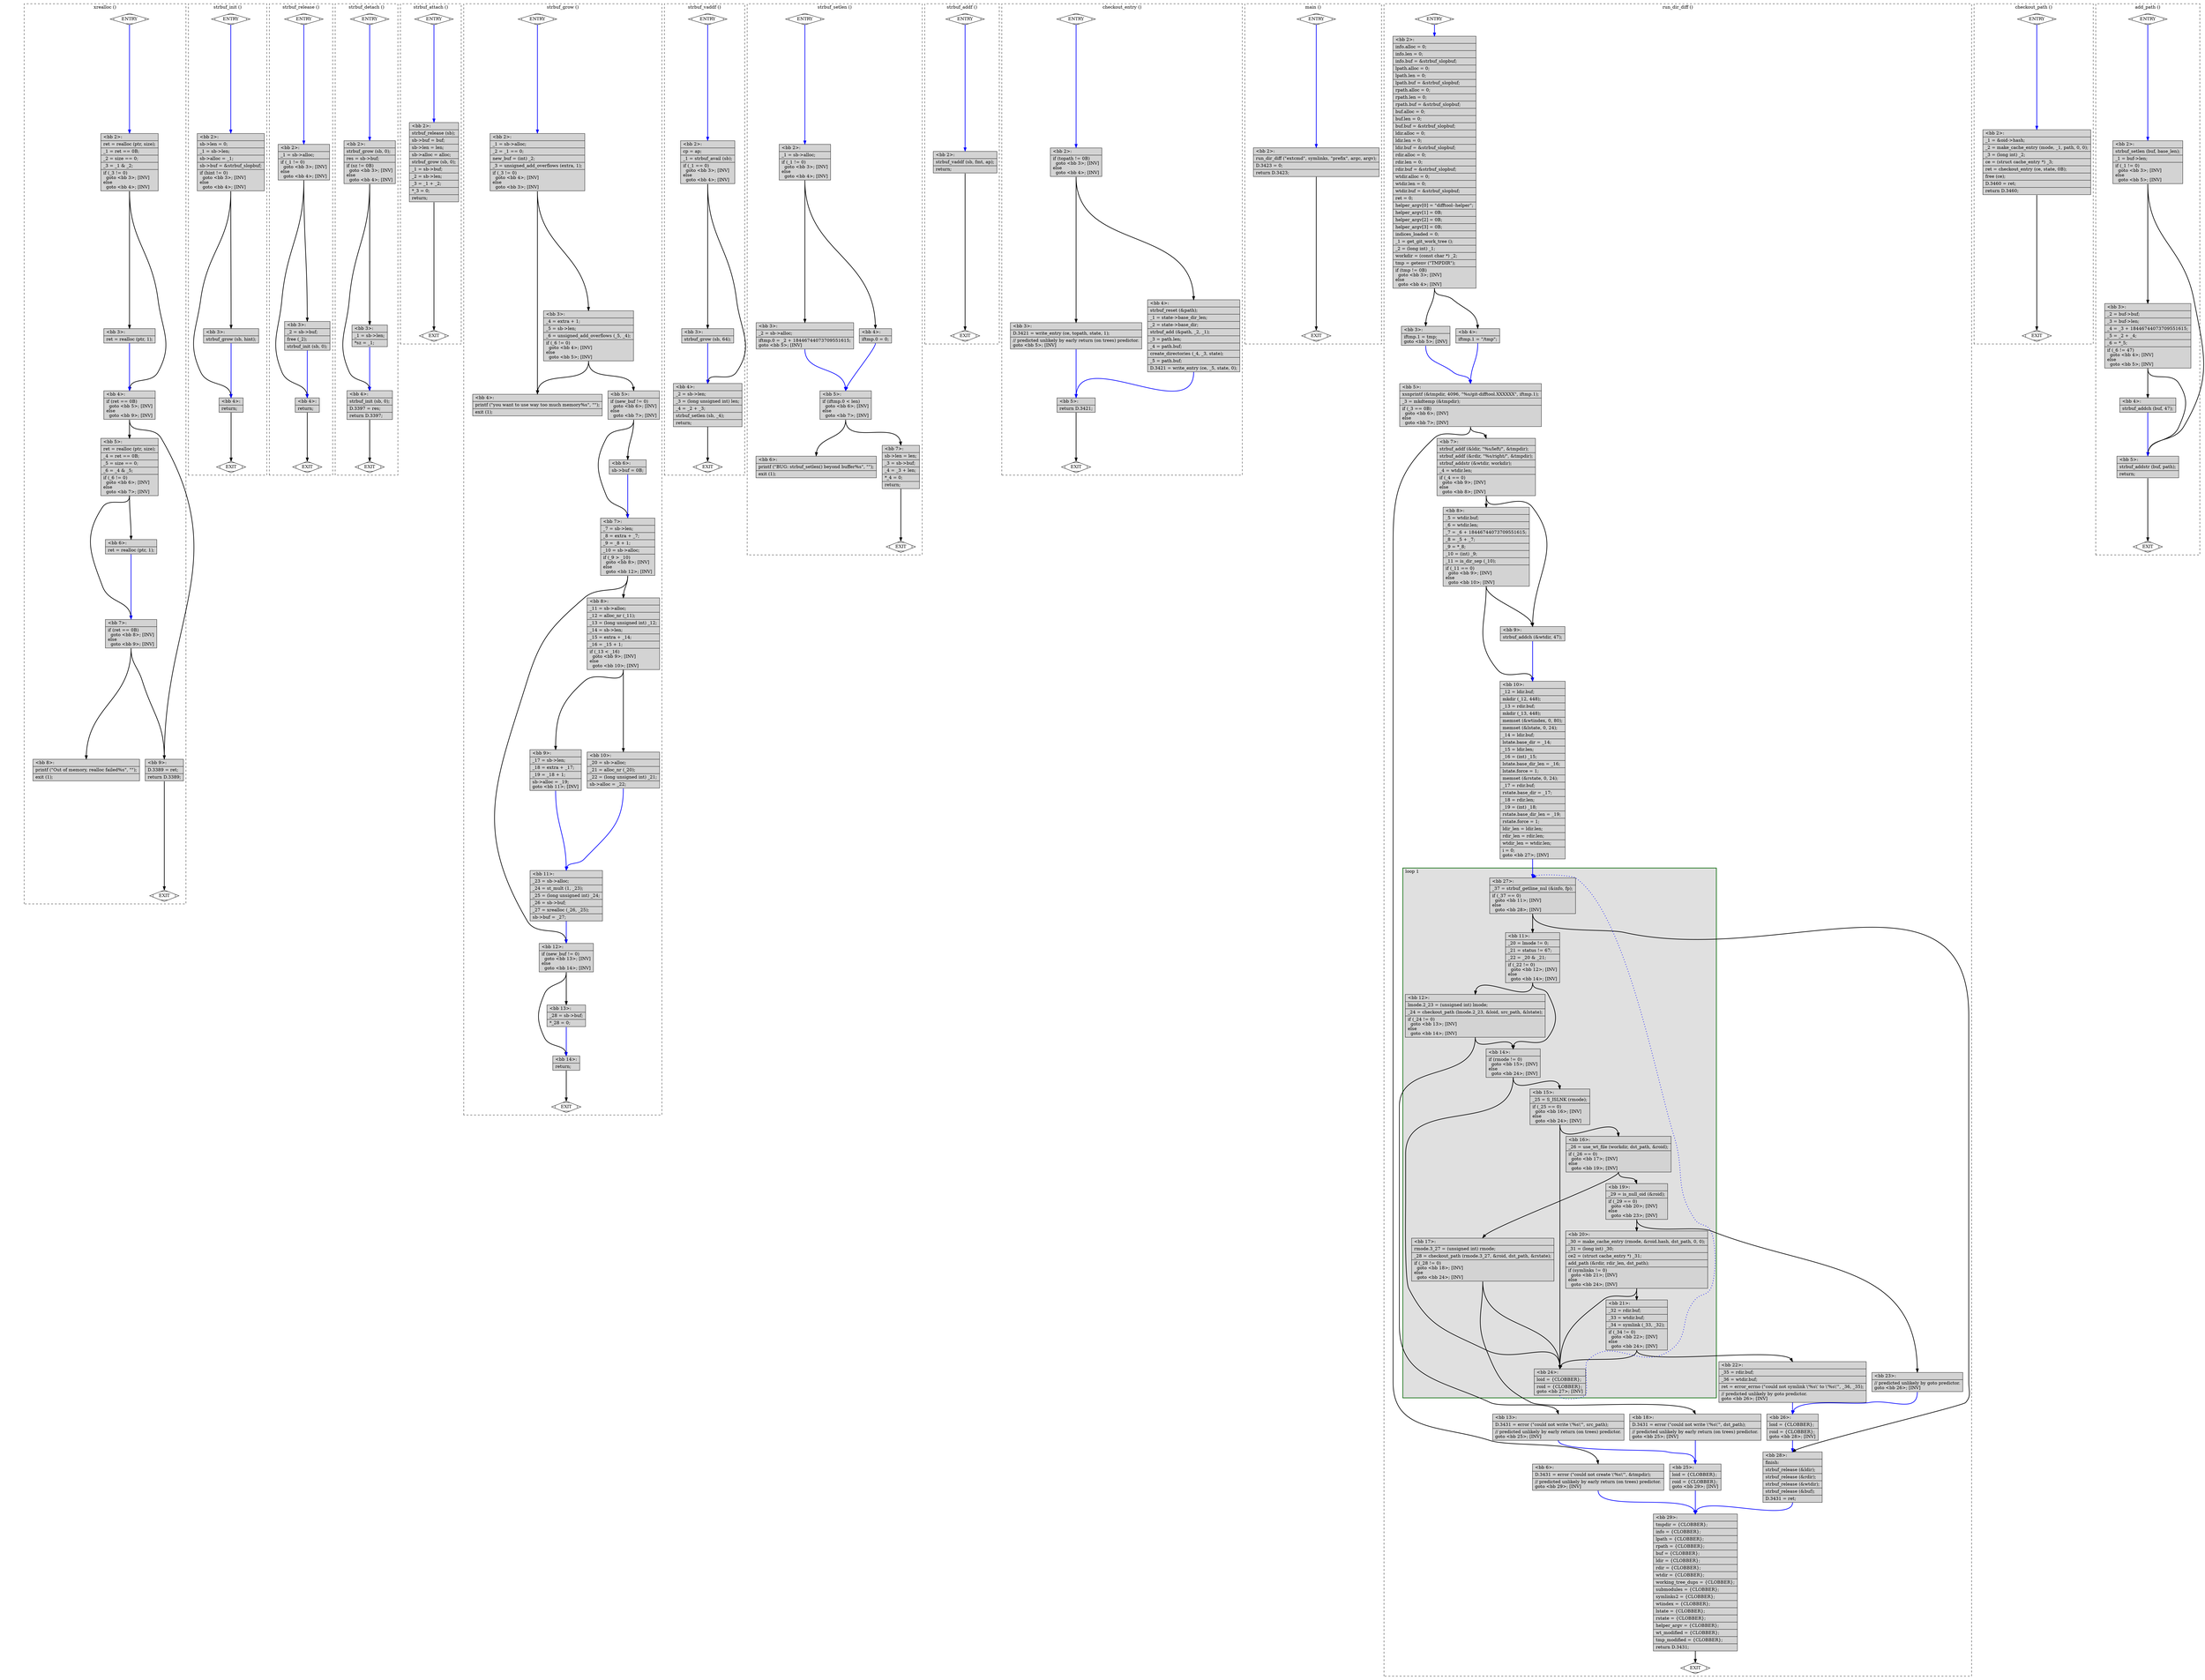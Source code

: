 digraph "test.o-git_uaf_1.c.015t.cfg" {
overlap=false;
subgraph "cluster_xrealloc" {
	style="dashed";
	color="black";
	label="xrealloc ()";
	fn_26_basic_block_0 [shape=Mdiamond,style=filled,fillcolor=white,label="ENTRY"];

	fn_26_basic_block_1 [shape=Mdiamond,style=filled,fillcolor=white,label="EXIT"];

	fn_26_basic_block_2 [shape=record,style=filled,fillcolor=lightgrey,label="{\<bb\ 2\>:\l\
|ret\ =\ realloc\ (ptr,\ size);\l\
|_1\ =\ ret\ ==\ 0B;\l\
|_2\ =\ size\ ==\ 0;\l\
|_3\ =\ _1\ &\ _2;\l\
|if\ (_3\ !=\ 0)\l\
\ \ goto\ \<bb\ 3\>;\ [INV]\l\
else\l\
\ \ goto\ \<bb\ 4\>;\ [INV]\l\
}"];

	fn_26_basic_block_3 [shape=record,style=filled,fillcolor=lightgrey,label="{\<bb\ 3\>:\l\
|ret\ =\ realloc\ (ptr,\ 1);\l\
}"];

	fn_26_basic_block_4 [shape=record,style=filled,fillcolor=lightgrey,label="{\<bb\ 4\>:\l\
|if\ (ret\ ==\ 0B)\l\
\ \ goto\ \<bb\ 5\>;\ [INV]\l\
else\l\
\ \ goto\ \<bb\ 9\>;\ [INV]\l\
}"];

	fn_26_basic_block_5 [shape=record,style=filled,fillcolor=lightgrey,label="{\<bb\ 5\>:\l\
|ret\ =\ realloc\ (ptr,\ size);\l\
|_4\ =\ ret\ ==\ 0B;\l\
|_5\ =\ size\ ==\ 0;\l\
|_6\ =\ _4\ &\ _5;\l\
|if\ (_6\ !=\ 0)\l\
\ \ goto\ \<bb\ 6\>;\ [INV]\l\
else\l\
\ \ goto\ \<bb\ 7\>;\ [INV]\l\
}"];

	fn_26_basic_block_6 [shape=record,style=filled,fillcolor=lightgrey,label="{\<bb\ 6\>:\l\
|ret\ =\ realloc\ (ptr,\ 1);\l\
}"];

	fn_26_basic_block_7 [shape=record,style=filled,fillcolor=lightgrey,label="{\<bb\ 7\>:\l\
|if\ (ret\ ==\ 0B)\l\
\ \ goto\ \<bb\ 8\>;\ [INV]\l\
else\l\
\ \ goto\ \<bb\ 9\>;\ [INV]\l\
}"];

	fn_26_basic_block_8 [shape=record,style=filled,fillcolor=lightgrey,label="{\<bb\ 8\>:\l\
|printf\ (\"Out\ of\ memory,\ realloc\ failed%s\",\ \"\");\l\
|exit\ (1);\l\
}"];

	fn_26_basic_block_9 [shape=record,style=filled,fillcolor=lightgrey,label="{\<bb\ 9\>:\l\
|D.3389\ =\ ret;\l\
|return\ D.3389;\l\
}"];

	fn_26_basic_block_0:s -> fn_26_basic_block_2:n [style="solid,bold",color=blue,weight=100,constraint=true];
	fn_26_basic_block_2:s -> fn_26_basic_block_3:n [style="solid,bold",color=black,weight=10,constraint=true];
	fn_26_basic_block_2:s -> fn_26_basic_block_4:n [style="solid,bold",color=black,weight=10,constraint=true];
	fn_26_basic_block_3:s -> fn_26_basic_block_4:n [style="solid,bold",color=blue,weight=100,constraint=true];
	fn_26_basic_block_4:s -> fn_26_basic_block_5:n [style="solid,bold",color=black,weight=10,constraint=true];
	fn_26_basic_block_4:s -> fn_26_basic_block_9:n [style="solid,bold",color=black,weight=10,constraint=true];
	fn_26_basic_block_5:s -> fn_26_basic_block_6:n [style="solid,bold",color=black,weight=10,constraint=true];
	fn_26_basic_block_5:s -> fn_26_basic_block_7:n [style="solid,bold",color=black,weight=10,constraint=true];
	fn_26_basic_block_6:s -> fn_26_basic_block_7:n [style="solid,bold",color=blue,weight=100,constraint=true];
	fn_26_basic_block_7:s -> fn_26_basic_block_8:n [style="solid,bold",color=black,weight=10,constraint=true];
	fn_26_basic_block_7:s -> fn_26_basic_block_9:n [style="solid,bold",color=black,weight=10,constraint=true];
	fn_26_basic_block_9:s -> fn_26_basic_block_1:n [style="solid,bold",color=black,weight=10,constraint=true];
	fn_26_basic_block_0:s -> fn_26_basic_block_1:n [style="invis",constraint=true];
}
subgraph "cluster_strbuf_init" {
	style="dashed";
	color="black";
	label="strbuf_init ()";
	fn_27_basic_block_0 [shape=Mdiamond,style=filled,fillcolor=white,label="ENTRY"];

	fn_27_basic_block_1 [shape=Mdiamond,style=filled,fillcolor=white,label="EXIT"];

	fn_27_basic_block_2 [shape=record,style=filled,fillcolor=lightgrey,label="{\<bb\ 2\>:\l\
|sb-\>len\ =\ 0;\l\
|_1\ =\ sb-\>len;\l\
|sb-\>alloc\ =\ _1;\l\
|sb-\>buf\ =\ &strbuf_slopbuf;\l\
|if\ (hint\ !=\ 0)\l\
\ \ goto\ \<bb\ 3\>;\ [INV]\l\
else\l\
\ \ goto\ \<bb\ 4\>;\ [INV]\l\
}"];

	fn_27_basic_block_3 [shape=record,style=filled,fillcolor=lightgrey,label="{\<bb\ 3\>:\l\
|strbuf_grow\ (sb,\ hint);\l\
}"];

	fn_27_basic_block_4 [shape=record,style=filled,fillcolor=lightgrey,label="{\<bb\ 4\>:\l\
|return;\l\
}"];

	fn_27_basic_block_0:s -> fn_27_basic_block_2:n [style="solid,bold",color=blue,weight=100,constraint=true];
	fn_27_basic_block_2:s -> fn_27_basic_block_3:n [style="solid,bold",color=black,weight=10,constraint=true];
	fn_27_basic_block_2:s -> fn_27_basic_block_4:n [style="solid,bold",color=black,weight=10,constraint=true];
	fn_27_basic_block_3:s -> fn_27_basic_block_4:n [style="solid,bold",color=blue,weight=100,constraint=true];
	fn_27_basic_block_4:s -> fn_27_basic_block_1:n [style="solid,bold",color=black,weight=10,constraint=true];
	fn_27_basic_block_0:s -> fn_27_basic_block_1:n [style="invis",constraint=true];
}
subgraph "cluster_strbuf_release" {
	style="dashed";
	color="black";
	label="strbuf_release ()";
	fn_28_basic_block_0 [shape=Mdiamond,style=filled,fillcolor=white,label="ENTRY"];

	fn_28_basic_block_1 [shape=Mdiamond,style=filled,fillcolor=white,label="EXIT"];

	fn_28_basic_block_2 [shape=record,style=filled,fillcolor=lightgrey,label="{\<bb\ 2\>:\l\
|_1\ =\ sb-\>alloc;\l\
|if\ (_1\ !=\ 0)\l\
\ \ goto\ \<bb\ 3\>;\ [INV]\l\
else\l\
\ \ goto\ \<bb\ 4\>;\ [INV]\l\
}"];

	fn_28_basic_block_3 [shape=record,style=filled,fillcolor=lightgrey,label="{\<bb\ 3\>:\l\
|_2\ =\ sb-\>buf;\l\
|free\ (_2);\l\
|strbuf_init\ (sb,\ 0);\l\
}"];

	fn_28_basic_block_4 [shape=record,style=filled,fillcolor=lightgrey,label="{\<bb\ 4\>:\l\
|return;\l\
}"];

	fn_28_basic_block_0:s -> fn_28_basic_block_2:n [style="solid,bold",color=blue,weight=100,constraint=true];
	fn_28_basic_block_2:s -> fn_28_basic_block_3:n [style="solid,bold",color=black,weight=10,constraint=true];
	fn_28_basic_block_2:s -> fn_28_basic_block_4:n [style="solid,bold",color=black,weight=10,constraint=true];
	fn_28_basic_block_3:s -> fn_28_basic_block_4:n [style="solid,bold",color=blue,weight=100,constraint=true];
	fn_28_basic_block_4:s -> fn_28_basic_block_1:n [style="solid,bold",color=black,weight=10,constraint=true];
	fn_28_basic_block_0:s -> fn_28_basic_block_1:n [style="invis",constraint=true];
}
subgraph "cluster_strbuf_detach" {
	style="dashed";
	color="black";
	label="strbuf_detach ()";
	fn_30_basic_block_0 [shape=Mdiamond,style=filled,fillcolor=white,label="ENTRY"];

	fn_30_basic_block_1 [shape=Mdiamond,style=filled,fillcolor=white,label="EXIT"];

	fn_30_basic_block_2 [shape=record,style=filled,fillcolor=lightgrey,label="{\<bb\ 2\>:\l\
|strbuf_grow\ (sb,\ 0);\l\
|res\ =\ sb-\>buf;\l\
|if\ (sz\ !=\ 0B)\l\
\ \ goto\ \<bb\ 3\>;\ [INV]\l\
else\l\
\ \ goto\ \<bb\ 4\>;\ [INV]\l\
}"];

	fn_30_basic_block_3 [shape=record,style=filled,fillcolor=lightgrey,label="{\<bb\ 3\>:\l\
|_1\ =\ sb-\>len;\l\
|*sz\ =\ _1;\l\
}"];

	fn_30_basic_block_4 [shape=record,style=filled,fillcolor=lightgrey,label="{\<bb\ 4\>:\l\
|strbuf_init\ (sb,\ 0);\l\
|D.3397\ =\ res;\l\
|return\ D.3397;\l\
}"];

	fn_30_basic_block_0:s -> fn_30_basic_block_2:n [style="solid,bold",color=blue,weight=100,constraint=true];
	fn_30_basic_block_2:s -> fn_30_basic_block_3:n [style="solid,bold",color=black,weight=10,constraint=true];
	fn_30_basic_block_2:s -> fn_30_basic_block_4:n [style="solid,bold",color=black,weight=10,constraint=true];
	fn_30_basic_block_3:s -> fn_30_basic_block_4:n [style="solid,bold",color=blue,weight=100,constraint=true];
	fn_30_basic_block_4:s -> fn_30_basic_block_1:n [style="solid,bold",color=black,weight=10,constraint=true];
	fn_30_basic_block_0:s -> fn_30_basic_block_1:n [style="invis",constraint=true];
}
subgraph "cluster_strbuf_attach" {
	style="dashed";
	color="black";
	label="strbuf_attach ()";
	fn_31_basic_block_0 [shape=Mdiamond,style=filled,fillcolor=white,label="ENTRY"];

	fn_31_basic_block_1 [shape=Mdiamond,style=filled,fillcolor=white,label="EXIT"];

	fn_31_basic_block_2 [shape=record,style=filled,fillcolor=lightgrey,label="{\<bb\ 2\>:\l\
|strbuf_release\ (sb);\l\
|sb-\>buf\ =\ buf;\l\
|sb-\>len\ =\ len;\l\
|sb-\>alloc\ =\ alloc;\l\
|strbuf_grow\ (sb,\ 0);\l\
|_1\ =\ sb-\>buf;\l\
|_2\ =\ sb-\>len;\l\
|_3\ =\ _1\ +\ _2;\l\
|*_3\ =\ 0;\l\
|return;\l\
}"];

	fn_31_basic_block_0:s -> fn_31_basic_block_2:n [style="solid,bold",color=blue,weight=100,constraint=true];
	fn_31_basic_block_2:s -> fn_31_basic_block_1:n [style="solid,bold",color=black,weight=10,constraint=true];
	fn_31_basic_block_0:s -> fn_31_basic_block_1:n [style="invis",constraint=true];
}
subgraph "cluster_strbuf_grow" {
	style="dashed";
	color="black";
	label="strbuf_grow ()";
	fn_32_basic_block_0 [shape=Mdiamond,style=filled,fillcolor=white,label="ENTRY"];

	fn_32_basic_block_1 [shape=Mdiamond,style=filled,fillcolor=white,label="EXIT"];

	fn_32_basic_block_2 [shape=record,style=filled,fillcolor=lightgrey,label="{\<bb\ 2\>:\l\
|_1\ =\ sb-\>alloc;\l\
|_2\ =\ _1\ ==\ 0;\l\
|new_buf\ =\ (int)\ _2;\l\
|_3\ =\ unsigned_add_overflows\ (extra,\ 1);\l\
|if\ (_3\ !=\ 0)\l\
\ \ goto\ \<bb\ 4\>;\ [INV]\l\
else\l\
\ \ goto\ \<bb\ 3\>;\ [INV]\l\
}"];

	fn_32_basic_block_3 [shape=record,style=filled,fillcolor=lightgrey,label="{\<bb\ 3\>:\l\
|_4\ =\ extra\ +\ 1;\l\
|_5\ =\ sb-\>len;\l\
|_6\ =\ unsigned_add_overflows\ (_5,\ _4);\l\
|if\ (_6\ !=\ 0)\l\
\ \ goto\ \<bb\ 4\>;\ [INV]\l\
else\l\
\ \ goto\ \<bb\ 5\>;\ [INV]\l\
}"];

	fn_32_basic_block_4 [shape=record,style=filled,fillcolor=lightgrey,label="{\<bb\ 4\>:\l\
|printf\ (\"you\ want\ to\ use\ way\ too\ much\ memory%s\",\ \"\");\l\
|exit\ (1);\l\
}"];

	fn_32_basic_block_5 [shape=record,style=filled,fillcolor=lightgrey,label="{\<bb\ 5\>:\l\
|if\ (new_buf\ !=\ 0)\l\
\ \ goto\ \<bb\ 6\>;\ [INV]\l\
else\l\
\ \ goto\ \<bb\ 7\>;\ [INV]\l\
}"];

	fn_32_basic_block_6 [shape=record,style=filled,fillcolor=lightgrey,label="{\<bb\ 6\>:\l\
|sb-\>buf\ =\ 0B;\l\
}"];

	fn_32_basic_block_7 [shape=record,style=filled,fillcolor=lightgrey,label="{\<bb\ 7\>:\l\
|_7\ =\ sb-\>len;\l\
|_8\ =\ extra\ +\ _7;\l\
|_9\ =\ _8\ +\ 1;\l\
|_10\ =\ sb-\>alloc;\l\
|if\ (_9\ \>\ _10)\l\
\ \ goto\ \<bb\ 8\>;\ [INV]\l\
else\l\
\ \ goto\ \<bb\ 12\>;\ [INV]\l\
}"];

	fn_32_basic_block_8 [shape=record,style=filled,fillcolor=lightgrey,label="{\<bb\ 8\>:\l\
|_11\ =\ sb-\>alloc;\l\
|_12\ =\ alloc_nr\ (_11);\l\
|_13\ =\ (long\ unsigned\ int)\ _12;\l\
|_14\ =\ sb-\>len;\l\
|_15\ =\ extra\ +\ _14;\l\
|_16\ =\ _15\ +\ 1;\l\
|if\ (_13\ \<\ _16)\l\
\ \ goto\ \<bb\ 9\>;\ [INV]\l\
else\l\
\ \ goto\ \<bb\ 10\>;\ [INV]\l\
}"];

	fn_32_basic_block_9 [shape=record,style=filled,fillcolor=lightgrey,label="{\<bb\ 9\>:\l\
|_17\ =\ sb-\>len;\l\
|_18\ =\ extra\ +\ _17;\l\
|_19\ =\ _18\ +\ 1;\l\
|sb-\>alloc\ =\ _19;\l\
goto\ \<bb\ 11\>;\ [INV]\l\
}"];

	fn_32_basic_block_10 [shape=record,style=filled,fillcolor=lightgrey,label="{\<bb\ 10\>:\l\
|_20\ =\ sb-\>alloc;\l\
|_21\ =\ alloc_nr\ (_20);\l\
|_22\ =\ (long\ unsigned\ int)\ _21;\l\
|sb-\>alloc\ =\ _22;\l\
}"];

	fn_32_basic_block_11 [shape=record,style=filled,fillcolor=lightgrey,label="{\<bb\ 11\>:\l\
|_23\ =\ sb-\>alloc;\l\
|_24\ =\ st_mult\ (1,\ _23);\l\
|_25\ =\ (long\ unsigned\ int)\ _24;\l\
|_26\ =\ sb-\>buf;\l\
|_27\ =\ xrealloc\ (_26,\ _25);\l\
|sb-\>buf\ =\ _27;\l\
}"];

	fn_32_basic_block_12 [shape=record,style=filled,fillcolor=lightgrey,label="{\<bb\ 12\>:\l\
|if\ (new_buf\ !=\ 0)\l\
\ \ goto\ \<bb\ 13\>;\ [INV]\l\
else\l\
\ \ goto\ \<bb\ 14\>;\ [INV]\l\
}"];

	fn_32_basic_block_13 [shape=record,style=filled,fillcolor=lightgrey,label="{\<bb\ 13\>:\l\
|_28\ =\ sb-\>buf;\l\
|*_28\ =\ 0;\l\
}"];

	fn_32_basic_block_14 [shape=record,style=filled,fillcolor=lightgrey,label="{\<bb\ 14\>:\l\
|return;\l\
}"];

	fn_32_basic_block_0:s -> fn_32_basic_block_2:n [style="solid,bold",color=blue,weight=100,constraint=true];
	fn_32_basic_block_2:s -> fn_32_basic_block_4:n [style="solid,bold",color=black,weight=10,constraint=true];
	fn_32_basic_block_2:s -> fn_32_basic_block_3:n [style="solid,bold",color=black,weight=10,constraint=true];
	fn_32_basic_block_3:s -> fn_32_basic_block_4:n [style="solid,bold",color=black,weight=10,constraint=true];
	fn_32_basic_block_3:s -> fn_32_basic_block_5:n [style="solid,bold",color=black,weight=10,constraint=true];
	fn_32_basic_block_5:s -> fn_32_basic_block_6:n [style="solid,bold",color=black,weight=10,constraint=true];
	fn_32_basic_block_5:s -> fn_32_basic_block_7:n [style="solid,bold",color=black,weight=10,constraint=true];
	fn_32_basic_block_6:s -> fn_32_basic_block_7:n [style="solid,bold",color=blue,weight=100,constraint=true];
	fn_32_basic_block_7:s -> fn_32_basic_block_8:n [style="solid,bold",color=black,weight=10,constraint=true];
	fn_32_basic_block_7:s -> fn_32_basic_block_12:n [style="solid,bold",color=black,weight=10,constraint=true];
	fn_32_basic_block_8:s -> fn_32_basic_block_9:n [style="solid,bold",color=black,weight=10,constraint=true];
	fn_32_basic_block_8:s -> fn_32_basic_block_10:n [style="solid,bold",color=black,weight=10,constraint=true];
	fn_32_basic_block_9:s -> fn_32_basic_block_11:n [style="solid,bold",color=blue,weight=100,constraint=true];
	fn_32_basic_block_10:s -> fn_32_basic_block_11:n [style="solid,bold",color=blue,weight=100,constraint=true];
	fn_32_basic_block_11:s -> fn_32_basic_block_12:n [style="solid,bold",color=blue,weight=100,constraint=true];
	fn_32_basic_block_12:s -> fn_32_basic_block_13:n [style="solid,bold",color=black,weight=10,constraint=true];
	fn_32_basic_block_12:s -> fn_32_basic_block_14:n [style="solid,bold",color=black,weight=10,constraint=true];
	fn_32_basic_block_13:s -> fn_32_basic_block_14:n [style="solid,bold",color=blue,weight=100,constraint=true];
	fn_32_basic_block_14:s -> fn_32_basic_block_1:n [style="solid,bold",color=black,weight=10,constraint=true];
	fn_32_basic_block_0:s -> fn_32_basic_block_1:n [style="invis",constraint=true];
}
subgraph "cluster_strbuf_vaddf" {
	style="dashed";
	color="black";
	label="strbuf_vaddf ()";
	fn_33_basic_block_0 [shape=Mdiamond,style=filled,fillcolor=white,label="ENTRY"];

	fn_33_basic_block_1 [shape=Mdiamond,style=filled,fillcolor=white,label="EXIT"];

	fn_33_basic_block_2 [shape=record,style=filled,fillcolor=lightgrey,label="{\<bb\ 2\>:\l\
|cp\ =\ ap;\l\
|_1\ =\ strbuf_avail\ (sb);\l\
|if\ (_1\ ==\ 0)\l\
\ \ goto\ \<bb\ 3\>;\ [INV]\l\
else\l\
\ \ goto\ \<bb\ 4\>;\ [INV]\l\
}"];

	fn_33_basic_block_3 [shape=record,style=filled,fillcolor=lightgrey,label="{\<bb\ 3\>:\l\
|strbuf_grow\ (sb,\ 64);\l\
}"];

	fn_33_basic_block_4 [shape=record,style=filled,fillcolor=lightgrey,label="{\<bb\ 4\>:\l\
|_2\ =\ sb-\>len;\l\
|_3\ =\ (long\ unsigned\ int)\ len;\l\
|_4\ =\ _2\ +\ _3;\l\
|strbuf_setlen\ (sb,\ _4);\l\
|return;\l\
}"];

	fn_33_basic_block_0:s -> fn_33_basic_block_2:n [style="solid,bold",color=blue,weight=100,constraint=true];
	fn_33_basic_block_2:s -> fn_33_basic_block_3:n [style="solid,bold",color=black,weight=10,constraint=true];
	fn_33_basic_block_2:s -> fn_33_basic_block_4:n [style="solid,bold",color=black,weight=10,constraint=true];
	fn_33_basic_block_3:s -> fn_33_basic_block_4:n [style="solid,bold",color=blue,weight=100,constraint=true];
	fn_33_basic_block_4:s -> fn_33_basic_block_1:n [style="solid,bold",color=black,weight=10,constraint=true];
	fn_33_basic_block_0:s -> fn_33_basic_block_1:n [style="invis",constraint=true];
}
subgraph "cluster_strbuf_setlen" {
	style="dashed";
	color="black";
	label="strbuf_setlen ()";
	fn_29_basic_block_0 [shape=Mdiamond,style=filled,fillcolor=white,label="ENTRY"];

	fn_29_basic_block_1 [shape=Mdiamond,style=filled,fillcolor=white,label="EXIT"];

	fn_29_basic_block_2 [shape=record,style=filled,fillcolor=lightgrey,label="{\<bb\ 2\>:\l\
|_1\ =\ sb-\>alloc;\l\
|if\ (_1\ !=\ 0)\l\
\ \ goto\ \<bb\ 3\>;\ [INV]\l\
else\l\
\ \ goto\ \<bb\ 4\>;\ [INV]\l\
}"];

	fn_29_basic_block_3 [shape=record,style=filled,fillcolor=lightgrey,label="{\<bb\ 3\>:\l\
|_2\ =\ sb-\>alloc;\l\
|iftmp.0\ =\ _2\ +\ 18446744073709551615;\l\
goto\ \<bb\ 5\>;\ [INV]\l\
}"];

	fn_29_basic_block_4 [shape=record,style=filled,fillcolor=lightgrey,label="{\<bb\ 4\>:\l\
|iftmp.0\ =\ 0;\l\
}"];

	fn_29_basic_block_5 [shape=record,style=filled,fillcolor=lightgrey,label="{\<bb\ 5\>:\l\
|if\ (iftmp.0\ \<\ len)\l\
\ \ goto\ \<bb\ 6\>;\ [INV]\l\
else\l\
\ \ goto\ \<bb\ 7\>;\ [INV]\l\
}"];

	fn_29_basic_block_6 [shape=record,style=filled,fillcolor=lightgrey,label="{\<bb\ 6\>:\l\
|printf\ (\"BUG:\ strbuf_setlen()\ beyond\ buffer%s\",\ \"\");\l\
|exit\ (1);\l\
}"];

	fn_29_basic_block_7 [shape=record,style=filled,fillcolor=lightgrey,label="{\<bb\ 7\>:\l\
|sb-\>len\ =\ len;\l\
|_3\ =\ sb-\>buf;\l\
|_4\ =\ _3\ +\ len;\l\
|*_4\ =\ 0;\l\
|return;\l\
}"];

	fn_29_basic_block_0:s -> fn_29_basic_block_2:n [style="solid,bold",color=blue,weight=100,constraint=true];
	fn_29_basic_block_2:s -> fn_29_basic_block_3:n [style="solid,bold",color=black,weight=10,constraint=true];
	fn_29_basic_block_2:s -> fn_29_basic_block_4:n [style="solid,bold",color=black,weight=10,constraint=true];
	fn_29_basic_block_3:s -> fn_29_basic_block_5:n [style="solid,bold",color=blue,weight=100,constraint=true];
	fn_29_basic_block_4:s -> fn_29_basic_block_5:n [style="solid,bold",color=blue,weight=100,constraint=true];
	fn_29_basic_block_5:s -> fn_29_basic_block_6:n [style="solid,bold",color=black,weight=10,constraint=true];
	fn_29_basic_block_5:s -> fn_29_basic_block_7:n [style="solid,bold",color=black,weight=10,constraint=true];
	fn_29_basic_block_7:s -> fn_29_basic_block_1:n [style="solid,bold",color=black,weight=10,constraint=true];
	fn_29_basic_block_0:s -> fn_29_basic_block_1:n [style="invis",constraint=true];
}
subgraph "cluster_strbuf_addf" {
	style="dashed";
	color="black";
	label="strbuf_addf ()";
	fn_34_basic_block_0 [shape=Mdiamond,style=filled,fillcolor=white,label="ENTRY"];

	fn_34_basic_block_1 [shape=Mdiamond,style=filled,fillcolor=white,label="EXIT"];

	fn_34_basic_block_2 [shape=record,style=filled,fillcolor=lightgrey,label="{\<bb\ 2\>:\l\
|strbuf_vaddf\ (sb,\ fmt,\ ap);\l\
|return;\l\
}"];

	fn_34_basic_block_0:s -> fn_34_basic_block_2:n [style="solid,bold",color=blue,weight=100,constraint=true];
	fn_34_basic_block_2:s -> fn_34_basic_block_1:n [style="solid,bold",color=black,weight=10,constraint=true];
	fn_34_basic_block_0:s -> fn_34_basic_block_1:n [style="invis",constraint=true];
}
subgraph "cluster_checkout_entry" {
	style="dashed";
	color="black";
	label="checkout_entry ()";
	fn_36_basic_block_0 [shape=Mdiamond,style=filled,fillcolor=white,label="ENTRY"];

	fn_36_basic_block_1 [shape=Mdiamond,style=filled,fillcolor=white,label="EXIT"];

	fn_36_basic_block_2 [shape=record,style=filled,fillcolor=lightgrey,label="{\<bb\ 2\>:\l\
|if\ (topath\ !=\ 0B)\l\
\ \ goto\ \<bb\ 3\>;\ [INV]\l\
else\l\
\ \ goto\ \<bb\ 4\>;\ [INV]\l\
}"];

	fn_36_basic_block_3 [shape=record,style=filled,fillcolor=lightgrey,label="{\<bb\ 3\>:\l\
|D.3421\ =\ write_entry\ (ce,\ topath,\ state,\ 1);\l\
|//\ predicted\ unlikely\ by\ early\ return\ (on\ trees)\ predictor.\l\
goto\ \<bb\ 5\>;\ [INV]\l\
}"];

	fn_36_basic_block_4 [shape=record,style=filled,fillcolor=lightgrey,label="{\<bb\ 4\>:\l\
|strbuf_reset\ (&path);\l\
|_1\ =\ state-\>base_dir_len;\l\
|_2\ =\ state-\>base_dir;\l\
|strbuf_add\ (&path,\ _2,\ _1);\l\
|_3\ =\ path.len;\l\
|_4\ =\ path.buf;\l\
|create_directories\ (_4,\ _3,\ state);\l\
|_5\ =\ path.buf;\l\
|D.3421\ =\ write_entry\ (ce,\ _5,\ state,\ 0);\l\
}"];

	fn_36_basic_block_5 [shape=record,style=filled,fillcolor=lightgrey,label="{\<bb\ 5\>:\l\
|return\ D.3421;\l\
}"];

	fn_36_basic_block_0:s -> fn_36_basic_block_2:n [style="solid,bold",color=blue,weight=100,constraint=true];
	fn_36_basic_block_2:s -> fn_36_basic_block_3:n [style="solid,bold",color=black,weight=10,constraint=true];
	fn_36_basic_block_2:s -> fn_36_basic_block_4:n [style="solid,bold",color=black,weight=10,constraint=true];
	fn_36_basic_block_3:s -> fn_36_basic_block_5:n [style="solid,bold",color=blue,weight=100,constraint=true];
	fn_36_basic_block_4:s -> fn_36_basic_block_5:n [style="solid,bold",color=blue,weight=100,constraint=true];
	fn_36_basic_block_5:s -> fn_36_basic_block_1:n [style="solid,bold",color=black,weight=10,constraint=true];
	fn_36_basic_block_0:s -> fn_36_basic_block_1:n [style="invis",constraint=true];
}
subgraph "cluster_main" {
	style="dashed";
	color="black";
	label="main ()";
	fn_39_basic_block_0 [shape=Mdiamond,style=filled,fillcolor=white,label="ENTRY"];

	fn_39_basic_block_1 [shape=Mdiamond,style=filled,fillcolor=white,label="EXIT"];

	fn_39_basic_block_2 [shape=record,style=filled,fillcolor=lightgrey,label="{\<bb\ 2\>:\l\
|run_dir_diff\ (\"extcmd\",\ symlinks,\ \"prefix\",\ argc,\ argv);\l\
|D.3423\ =\ 0;\l\
|return\ D.3423;\l\
}"];

	fn_39_basic_block_0:s -> fn_39_basic_block_2:n [style="solid,bold",color=blue,weight=100,constraint=true];
	fn_39_basic_block_2:s -> fn_39_basic_block_1:n [style="solid,bold",color=black,weight=10,constraint=true];
	fn_39_basic_block_0:s -> fn_39_basic_block_1:n [style="invis",constraint=true];
}
subgraph "cluster_run_dir_diff" {
	style="dashed";
	color="black";
	label="run_dir_diff ()";
	subgraph cluster_38_1 {
	style="filled";
	color="darkgreen";
	fillcolor="grey88";
	label="loop 1";
	labeljust=l;
	penwidth=2;
	fn_38_basic_block_27 [shape=record,style=filled,fillcolor=lightgrey,label="{\<bb\ 27\>:\l\
|_37\ =\ strbuf_getline_nul\ (&info,\ fp);\l\
|if\ (_37\ ==\ 0)\l\
\ \ goto\ \<bb\ 11\>;\ [INV]\l\
else\l\
\ \ goto\ \<bb\ 28\>;\ [INV]\l\
}"];

	fn_38_basic_block_11 [shape=record,style=filled,fillcolor=lightgrey,label="{\<bb\ 11\>:\l\
|_20\ =\ lmode\ !=\ 0;\l\
|_21\ =\ status\ !=\ 67;\l\
|_22\ =\ _20\ &\ _21;\l\
|if\ (_22\ !=\ 0)\l\
\ \ goto\ \<bb\ 12\>;\ [INV]\l\
else\l\
\ \ goto\ \<bb\ 14\>;\ [INV]\l\
}"];

	fn_38_basic_block_12 [shape=record,style=filled,fillcolor=lightgrey,label="{\<bb\ 12\>:\l\
|lmode.2_23\ =\ (unsigned\ int)\ lmode;\l\
|_24\ =\ checkout_path\ (lmode.2_23,\ &loid,\ src_path,\ &lstate);\l\
|if\ (_24\ !=\ 0)\l\
\ \ goto\ \<bb\ 13\>;\ [INV]\l\
else\l\
\ \ goto\ \<bb\ 14\>;\ [INV]\l\
}"];

	fn_38_basic_block_14 [shape=record,style=filled,fillcolor=lightgrey,label="{\<bb\ 14\>:\l\
|if\ (rmode\ !=\ 0)\l\
\ \ goto\ \<bb\ 15\>;\ [INV]\l\
else\l\
\ \ goto\ \<bb\ 24\>;\ [INV]\l\
}"];

	fn_38_basic_block_15 [shape=record,style=filled,fillcolor=lightgrey,label="{\<bb\ 15\>:\l\
|_25\ =\ S_ISLNK\ (rmode);\l\
|if\ (_25\ ==\ 0)\l\
\ \ goto\ \<bb\ 16\>;\ [INV]\l\
else\l\
\ \ goto\ \<bb\ 24\>;\ [INV]\l\
}"];

	fn_38_basic_block_24 [shape=record,style=filled,fillcolor=lightgrey,label="{\<bb\ 24\>:\l\
|loid\ =\ \{CLOBBER\};\l\
|roid\ =\ \{CLOBBER\};\l\
goto\ \<bb\ 27\>;\ [INV]\l\
}"];

	fn_38_basic_block_16 [shape=record,style=filled,fillcolor=lightgrey,label="{\<bb\ 16\>:\l\
|_26\ =\ use_wt_file\ (workdir,\ dst_path,\ &roid);\l\
|if\ (_26\ ==\ 0)\l\
\ \ goto\ \<bb\ 17\>;\ [INV]\l\
else\l\
\ \ goto\ \<bb\ 19\>;\ [INV]\l\
}"];

	fn_38_basic_block_17 [shape=record,style=filled,fillcolor=lightgrey,label="{\<bb\ 17\>:\l\
|rmode.3_27\ =\ (unsigned\ int)\ rmode;\l\
|_28\ =\ checkout_path\ (rmode.3_27,\ &roid,\ dst_path,\ &rstate);\l\
|if\ (_28\ !=\ 0)\l\
\ \ goto\ \<bb\ 18\>;\ [INV]\l\
else\l\
\ \ goto\ \<bb\ 24\>;\ [INV]\l\
}"];

	fn_38_basic_block_19 [shape=record,style=filled,fillcolor=lightgrey,label="{\<bb\ 19\>:\l\
|_29\ =\ is_null_oid\ (&roid);\l\
|if\ (_29\ ==\ 0)\l\
\ \ goto\ \<bb\ 20\>;\ [INV]\l\
else\l\
\ \ goto\ \<bb\ 23\>;\ [INV]\l\
}"];

	fn_38_basic_block_20 [shape=record,style=filled,fillcolor=lightgrey,label="{\<bb\ 20\>:\l\
|_30\ =\ make_cache_entry\ (rmode,\ &roid.hash,\ dst_path,\ 0,\ 0);\l\
|_31\ =\ (long\ int)\ _30;\l\
|ce2\ =\ (struct\ cache_entry\ *)\ _31;\l\
|add_path\ (&rdir,\ rdir_len,\ dst_path);\l\
|if\ (symlinks\ !=\ 0)\l\
\ \ goto\ \<bb\ 21\>;\ [INV]\l\
else\l\
\ \ goto\ \<bb\ 24\>;\ [INV]\l\
}"];

	fn_38_basic_block_21 [shape=record,style=filled,fillcolor=lightgrey,label="{\<bb\ 21\>:\l\
|_32\ =\ rdir.buf;\l\
|_33\ =\ wtdir.buf;\l\
|_34\ =\ symlink\ (_33,\ _32);\l\
|if\ (_34\ !=\ 0)\l\
\ \ goto\ \<bb\ 22\>;\ [INV]\l\
else\l\
\ \ goto\ \<bb\ 24\>;\ [INV]\l\
}"];

	}
	fn_38_basic_block_0 [shape=Mdiamond,style=filled,fillcolor=white,label="ENTRY"];

	fn_38_basic_block_1 [shape=Mdiamond,style=filled,fillcolor=white,label="EXIT"];

	fn_38_basic_block_2 [shape=record,style=filled,fillcolor=lightgrey,label="{\<bb\ 2\>:\l\
|info.alloc\ =\ 0;\l\
|info.len\ =\ 0;\l\
|info.buf\ =\ &strbuf_slopbuf;\l\
|lpath.alloc\ =\ 0;\l\
|lpath.len\ =\ 0;\l\
|lpath.buf\ =\ &strbuf_slopbuf;\l\
|rpath.alloc\ =\ 0;\l\
|rpath.len\ =\ 0;\l\
|rpath.buf\ =\ &strbuf_slopbuf;\l\
|buf.alloc\ =\ 0;\l\
|buf.len\ =\ 0;\l\
|buf.buf\ =\ &strbuf_slopbuf;\l\
|ldir.alloc\ =\ 0;\l\
|ldir.len\ =\ 0;\l\
|ldir.buf\ =\ &strbuf_slopbuf;\l\
|rdir.alloc\ =\ 0;\l\
|rdir.len\ =\ 0;\l\
|rdir.buf\ =\ &strbuf_slopbuf;\l\
|wtdir.alloc\ =\ 0;\l\
|wtdir.len\ =\ 0;\l\
|wtdir.buf\ =\ &strbuf_slopbuf;\l\
|ret\ =\ 0;\l\
|helper_argv[0]\ =\ \"difftool--helper\";\l\
|helper_argv[1]\ =\ 0B;\l\
|helper_argv[2]\ =\ 0B;\l\
|helper_argv[3]\ =\ 0B;\l\
|indices_loaded\ =\ 0;\l\
|_1\ =\ get_git_work_tree\ ();\l\
|_2\ =\ (long\ int)\ _1;\l\
|workdir\ =\ (const\ char\ *)\ _2;\l\
|tmp\ =\ getenv\ (\"TMPDIR\");\l\
|if\ (tmp\ !=\ 0B)\l\
\ \ goto\ \<bb\ 3\>;\ [INV]\l\
else\l\
\ \ goto\ \<bb\ 4\>;\ [INV]\l\
}"];

	fn_38_basic_block_3 [shape=record,style=filled,fillcolor=lightgrey,label="{\<bb\ 3\>:\l\
|iftmp.1\ =\ tmp;\l\
goto\ \<bb\ 5\>;\ [INV]\l\
}"];

	fn_38_basic_block_4 [shape=record,style=filled,fillcolor=lightgrey,label="{\<bb\ 4\>:\l\
|iftmp.1\ =\ \"/tmp\";\l\
}"];

	fn_38_basic_block_5 [shape=record,style=filled,fillcolor=lightgrey,label="{\<bb\ 5\>:\l\
|xsnprintf\ (&tmpdir,\ 4096,\ \"%s/git-difftool.XXXXXX\",\ iftmp.1);\l\
|_3\ =\ mkdtemp\ (&tmpdir);\l\
|if\ (_3\ ==\ 0B)\l\
\ \ goto\ \<bb\ 6\>;\ [INV]\l\
else\l\
\ \ goto\ \<bb\ 7\>;\ [INV]\l\
}"];

	fn_38_basic_block_6 [shape=record,style=filled,fillcolor=lightgrey,label="{\<bb\ 6\>:\l\
|D.3431\ =\ error\ (\"could\ not\ create\ \\'%s\\'\",\ &tmpdir);\l\
|//\ predicted\ unlikely\ by\ early\ return\ (on\ trees)\ predictor.\l\
goto\ \<bb\ 29\>;\ [INV]\l\
}"];

	fn_38_basic_block_7 [shape=record,style=filled,fillcolor=lightgrey,label="{\<bb\ 7\>:\l\
|strbuf_addf\ (&ldir,\ \"%s/left/\",\ &tmpdir);\l\
|strbuf_addf\ (&rdir,\ \"%s/right/\",\ &tmpdir);\l\
|strbuf_addstr\ (&wtdir,\ workdir);\l\
|_4\ =\ wtdir.len;\l\
|if\ (_4\ ==\ 0)\l\
\ \ goto\ \<bb\ 9\>;\ [INV]\l\
else\l\
\ \ goto\ \<bb\ 8\>;\ [INV]\l\
}"];

	fn_38_basic_block_8 [shape=record,style=filled,fillcolor=lightgrey,label="{\<bb\ 8\>:\l\
|_5\ =\ wtdir.buf;\l\
|_6\ =\ wtdir.len;\l\
|_7\ =\ _6\ +\ 18446744073709551615;\l\
|_8\ =\ _5\ +\ _7;\l\
|_9\ =\ *_8;\l\
|_10\ =\ (int)\ _9;\l\
|_11\ =\ is_dir_sep\ (_10);\l\
|if\ (_11\ ==\ 0)\l\
\ \ goto\ \<bb\ 9\>;\ [INV]\l\
else\l\
\ \ goto\ \<bb\ 10\>;\ [INV]\l\
}"];

	fn_38_basic_block_9 [shape=record,style=filled,fillcolor=lightgrey,label="{\<bb\ 9\>:\l\
|strbuf_addch\ (&wtdir,\ 47);\l\
}"];

	fn_38_basic_block_10 [shape=record,style=filled,fillcolor=lightgrey,label="{\<bb\ 10\>:\l\
|_12\ =\ ldir.buf;\l\
|mkdir\ (_12,\ 448);\l\
|_13\ =\ rdir.buf;\l\
|mkdir\ (_13,\ 448);\l\
|memset\ (&wtindex,\ 0,\ 80);\l\
|memset\ (&lstate,\ 0,\ 24);\l\
|_14\ =\ ldir.buf;\l\
|lstate.base_dir\ =\ _14;\l\
|_15\ =\ ldir.len;\l\
|_16\ =\ (int)\ _15;\l\
|lstate.base_dir_len\ =\ _16;\l\
|lstate.force\ =\ 1;\l\
|memset\ (&rstate,\ 0,\ 24);\l\
|_17\ =\ rdir.buf;\l\
|rstate.base_dir\ =\ _17;\l\
|_18\ =\ rdir.len;\l\
|_19\ =\ (int)\ _18;\l\
|rstate.base_dir_len\ =\ _19;\l\
|rstate.force\ =\ 1;\l\
|ldir_len\ =\ ldir.len;\l\
|rdir_len\ =\ rdir.len;\l\
|wtdir_len\ =\ wtdir.len;\l\
|i\ =\ 0;\l\
goto\ \<bb\ 27\>;\ [INV]\l\
}"];

	fn_38_basic_block_13 [shape=record,style=filled,fillcolor=lightgrey,label="{\<bb\ 13\>:\l\
|D.3431\ =\ error\ (\"could\ not\ write\ \\'%s\\'\",\ src_path);\l\
|//\ predicted\ unlikely\ by\ early\ return\ (on\ trees)\ predictor.\l\
goto\ \<bb\ 25\>;\ [INV]\l\
}"];

	fn_38_basic_block_18 [shape=record,style=filled,fillcolor=lightgrey,label="{\<bb\ 18\>:\l\
|D.3431\ =\ error\ (\"could\ not\ write\ \\'%s\\'\",\ dst_path);\l\
|//\ predicted\ unlikely\ by\ early\ return\ (on\ trees)\ predictor.\l\
goto\ \<bb\ 25\>;\ [INV]\l\
}"];

	fn_38_basic_block_22 [shape=record,style=filled,fillcolor=lightgrey,label="{\<bb\ 22\>:\l\
|_35\ =\ rdir.buf;\l\
|_36\ =\ wtdir.buf;\l\
|ret\ =\ error_errno\ (\"could\ not\ symlink\ \\'%s\\'\ to\ \\'%s\\'\",\ _36,\ _35);\l\
|//\ predicted\ unlikely\ by\ goto\ predictor.\l\
goto\ \<bb\ 26\>;\ [INV]\l\
}"];

	fn_38_basic_block_23 [shape=record,style=filled,fillcolor=lightgrey,label="{\<bb\ 23\>:\l\
|//\ predicted\ unlikely\ by\ goto\ predictor.\l\
goto\ \<bb\ 26\>;\ [INV]\l\
}"];

	fn_38_basic_block_25 [shape=record,style=filled,fillcolor=lightgrey,label="{\<bb\ 25\>:\l\
|loid\ =\ \{CLOBBER\};\l\
|roid\ =\ \{CLOBBER\};\l\
goto\ \<bb\ 29\>;\ [INV]\l\
}"];

	fn_38_basic_block_26 [shape=record,style=filled,fillcolor=lightgrey,label="{\<bb\ 26\>:\l\
|loid\ =\ \{CLOBBER\};\l\
|roid\ =\ \{CLOBBER\};\l\
goto\ \<bb\ 28\>;\ [INV]\l\
}"];

	fn_38_basic_block_28 [shape=record,style=filled,fillcolor=lightgrey,label="{\<bb\ 28\>:\l\
|finish:\l\
|strbuf_release\ (&ldir);\l\
|strbuf_release\ (&rdir);\l\
|strbuf_release\ (&wtdir);\l\
|strbuf_release\ (&buf);\l\
|D.3431\ =\ ret;\l\
}"];

	fn_38_basic_block_29 [shape=record,style=filled,fillcolor=lightgrey,label="{\<bb\ 29\>:\l\
|tmpdir\ =\ \{CLOBBER\};\l\
|info\ =\ \{CLOBBER\};\l\
|lpath\ =\ \{CLOBBER\};\l\
|rpath\ =\ \{CLOBBER\};\l\
|buf\ =\ \{CLOBBER\};\l\
|ldir\ =\ \{CLOBBER\};\l\
|rdir\ =\ \{CLOBBER\};\l\
|wtdir\ =\ \{CLOBBER\};\l\
|working_tree_dups\ =\ \{CLOBBER\};\l\
|submodules\ =\ \{CLOBBER\};\l\
|symlinks2\ =\ \{CLOBBER\};\l\
|wtindex\ =\ \{CLOBBER\};\l\
|lstate\ =\ \{CLOBBER\};\l\
|rstate\ =\ \{CLOBBER\};\l\
|helper_argv\ =\ \{CLOBBER\};\l\
|wt_modified\ =\ \{CLOBBER\};\l\
|tmp_modified\ =\ \{CLOBBER\};\l\
|return\ D.3431;\l\
}"];

	fn_38_basic_block_0:s -> fn_38_basic_block_2:n [style="solid,bold",color=blue,weight=100,constraint=true];
	fn_38_basic_block_2:s -> fn_38_basic_block_3:n [style="solid,bold",color=black,weight=10,constraint=true];
	fn_38_basic_block_2:s -> fn_38_basic_block_4:n [style="solid,bold",color=black,weight=10,constraint=true];
	fn_38_basic_block_3:s -> fn_38_basic_block_5:n [style="solid,bold",color=blue,weight=100,constraint=true];
	fn_38_basic_block_4:s -> fn_38_basic_block_5:n [style="solid,bold",color=blue,weight=100,constraint=true];
	fn_38_basic_block_5:s -> fn_38_basic_block_6:n [style="solid,bold",color=black,weight=10,constraint=true];
	fn_38_basic_block_5:s -> fn_38_basic_block_7:n [style="solid,bold",color=black,weight=10,constraint=true];
	fn_38_basic_block_6:s -> fn_38_basic_block_29:n [style="solid,bold",color=blue,weight=100,constraint=true];
	fn_38_basic_block_7:s -> fn_38_basic_block_9:n [style="solid,bold",color=black,weight=10,constraint=true];
	fn_38_basic_block_7:s -> fn_38_basic_block_8:n [style="solid,bold",color=black,weight=10,constraint=true];
	fn_38_basic_block_8:s -> fn_38_basic_block_9:n [style="solid,bold",color=black,weight=10,constraint=true];
	fn_38_basic_block_8:s -> fn_38_basic_block_10:n [style="solid,bold",color=black,weight=10,constraint=true];
	fn_38_basic_block_9:s -> fn_38_basic_block_10:n [style="solid,bold",color=blue,weight=100,constraint=true];
	fn_38_basic_block_10:s -> fn_38_basic_block_27:n [style="solid,bold",color=blue,weight=100,constraint=true];
	fn_38_basic_block_11:s -> fn_38_basic_block_12:n [style="solid,bold",color=black,weight=10,constraint=true];
	fn_38_basic_block_11:s -> fn_38_basic_block_14:n [style="solid,bold",color=black,weight=10,constraint=true];
	fn_38_basic_block_12:s -> fn_38_basic_block_13:n [style="solid,bold",color=black,weight=10,constraint=true];
	fn_38_basic_block_12:s -> fn_38_basic_block_14:n [style="solid,bold",color=black,weight=10,constraint=true];
	fn_38_basic_block_13:s -> fn_38_basic_block_25:n [style="solid,bold",color=blue,weight=100,constraint=true];
	fn_38_basic_block_14:s -> fn_38_basic_block_15:n [style="solid,bold",color=black,weight=10,constraint=true];
	fn_38_basic_block_14:s -> fn_38_basic_block_24:n [style="solid,bold",color=black,weight=10,constraint=true];
	fn_38_basic_block_15:s -> fn_38_basic_block_16:n [style="solid,bold",color=black,weight=10,constraint=true];
	fn_38_basic_block_15:s -> fn_38_basic_block_24:n [style="solid,bold",color=black,weight=10,constraint=true];
	fn_38_basic_block_16:s -> fn_38_basic_block_17:n [style="solid,bold",color=black,weight=10,constraint=true];
	fn_38_basic_block_16:s -> fn_38_basic_block_19:n [style="solid,bold",color=black,weight=10,constraint=true];
	fn_38_basic_block_17:s -> fn_38_basic_block_18:n [style="solid,bold",color=black,weight=10,constraint=true];
	fn_38_basic_block_17:s -> fn_38_basic_block_24:n [style="solid,bold",color=black,weight=10,constraint=true];
	fn_38_basic_block_18:s -> fn_38_basic_block_25:n [style="solid,bold",color=blue,weight=100,constraint=true];
	fn_38_basic_block_19:s -> fn_38_basic_block_20:n [style="solid,bold",color=black,weight=10,constraint=true];
	fn_38_basic_block_19:s -> fn_38_basic_block_23:n [style="solid,bold",color=black,weight=10,constraint=true];
	fn_38_basic_block_20:s -> fn_38_basic_block_21:n [style="solid,bold",color=black,weight=10,constraint=true];
	fn_38_basic_block_20:s -> fn_38_basic_block_24:n [style="solid,bold",color=black,weight=10,constraint=true];
	fn_38_basic_block_21:s -> fn_38_basic_block_22:n [style="solid,bold",color=black,weight=10,constraint=true];
	fn_38_basic_block_21:s -> fn_38_basic_block_24:n [style="solid,bold",color=black,weight=10,constraint=true];
	fn_38_basic_block_22:s -> fn_38_basic_block_26:n [style="solid,bold",color=blue,weight=100,constraint=true];
	fn_38_basic_block_23:s -> fn_38_basic_block_26:n [style="solid,bold",color=blue,weight=100,constraint=true];
	fn_38_basic_block_24:s -> fn_38_basic_block_27:n [style="dotted,bold",color=blue,weight=10,constraint=false];
	fn_38_basic_block_25:s -> fn_38_basic_block_29:n [style="solid,bold",color=blue,weight=100,constraint=true];
	fn_38_basic_block_26:s -> fn_38_basic_block_28:n [style="solid,bold",color=blue,weight=100,constraint=true];
	fn_38_basic_block_27:s -> fn_38_basic_block_11:n [style="solid,bold",color=black,weight=10,constraint=true];
	fn_38_basic_block_27:s -> fn_38_basic_block_28:n [style="solid,bold",color=black,weight=10,constraint=true];
	fn_38_basic_block_28:s -> fn_38_basic_block_29:n [style="solid,bold",color=blue,weight=100,constraint=true];
	fn_38_basic_block_29:s -> fn_38_basic_block_1:n [style="solid,bold",color=black,weight=10,constraint=true];
	fn_38_basic_block_0:s -> fn_38_basic_block_1:n [style="invis",constraint=true];
}
subgraph "cluster_checkout_path" {
	style="dashed";
	color="black";
	label="checkout_path ()";
	fn_37_basic_block_0 [shape=Mdiamond,style=filled,fillcolor=white,label="ENTRY"];

	fn_37_basic_block_1 [shape=Mdiamond,style=filled,fillcolor=white,label="EXIT"];

	fn_37_basic_block_2 [shape=record,style=filled,fillcolor=lightgrey,label="{\<bb\ 2\>:\l\
|_1\ =\ &oid-\>hash;\l\
|_2\ =\ make_cache_entry\ (mode,\ _1,\ path,\ 0,\ 0);\l\
|_3\ =\ (long\ int)\ _2;\l\
|ce\ =\ (struct\ cache_entry\ *)\ _3;\l\
|ret\ =\ checkout_entry\ (ce,\ state,\ 0B);\l\
|free\ (ce);\l\
|D.3460\ =\ ret;\l\
|return\ D.3460;\l\
}"];

	fn_37_basic_block_0:s -> fn_37_basic_block_2:n [style="solid,bold",color=blue,weight=100,constraint=true];
	fn_37_basic_block_2:s -> fn_37_basic_block_1:n [style="solid,bold",color=black,weight=10,constraint=true];
	fn_37_basic_block_0:s -> fn_37_basic_block_1:n [style="invis",constraint=true];
}
subgraph "cluster_add_path" {
	style="dashed";
	color="black";
	label="add_path ()";
	fn_35_basic_block_0 [shape=Mdiamond,style=filled,fillcolor=white,label="ENTRY"];

	fn_35_basic_block_1 [shape=Mdiamond,style=filled,fillcolor=white,label="EXIT"];

	fn_35_basic_block_2 [shape=record,style=filled,fillcolor=lightgrey,label="{\<bb\ 2\>:\l\
|strbuf_setlen\ (buf,\ base_len);\l\
|_1\ =\ buf-\>len;\l\
|if\ (_1\ !=\ 0)\l\
\ \ goto\ \<bb\ 3\>;\ [INV]\l\
else\l\
\ \ goto\ \<bb\ 5\>;\ [INV]\l\
}"];

	fn_35_basic_block_3 [shape=record,style=filled,fillcolor=lightgrey,label="{\<bb\ 3\>:\l\
|_2\ =\ buf-\>buf;\l\
|_3\ =\ buf-\>len;\l\
|_4\ =\ _3\ +\ 18446744073709551615;\l\
|_5\ =\ _2\ +\ _4;\l\
|_6\ =\ *_5;\l\
|if\ (_6\ !=\ 47)\l\
\ \ goto\ \<bb\ 4\>;\ [INV]\l\
else\l\
\ \ goto\ \<bb\ 5\>;\ [INV]\l\
}"];

	fn_35_basic_block_4 [shape=record,style=filled,fillcolor=lightgrey,label="{\<bb\ 4\>:\l\
|strbuf_addch\ (buf,\ 47);\l\
}"];

	fn_35_basic_block_5 [shape=record,style=filled,fillcolor=lightgrey,label="{\<bb\ 5\>:\l\
|strbuf_addstr\ (buf,\ path);\l\
|return;\l\
}"];

	fn_35_basic_block_0:s -> fn_35_basic_block_2:n [style="solid,bold",color=blue,weight=100,constraint=true];
	fn_35_basic_block_2:s -> fn_35_basic_block_3:n [style="solid,bold",color=black,weight=10,constraint=true];
	fn_35_basic_block_2:s -> fn_35_basic_block_5:n [style="solid,bold",color=black,weight=10,constraint=true];
	fn_35_basic_block_3:s -> fn_35_basic_block_4:n [style="solid,bold",color=black,weight=10,constraint=true];
	fn_35_basic_block_3:s -> fn_35_basic_block_5:n [style="solid,bold",color=black,weight=10,constraint=true];
	fn_35_basic_block_4:s -> fn_35_basic_block_5:n [style="solid,bold",color=blue,weight=100,constraint=true];
	fn_35_basic_block_5:s -> fn_35_basic_block_1:n [style="solid,bold",color=black,weight=10,constraint=true];
	fn_35_basic_block_0:s -> fn_35_basic_block_1:n [style="invis",constraint=true];
}
}
